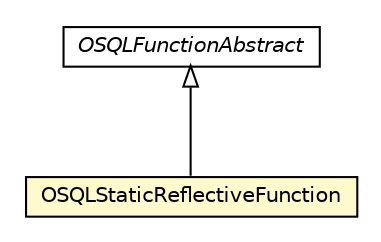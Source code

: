 #!/usr/local/bin/dot
#
# Class diagram 
# Generated by UMLGraph version R5_6-24-gf6e263 (http://www.umlgraph.org/)
#

digraph G {
	edge [fontname="Helvetica",fontsize=10,labelfontname="Helvetica",labelfontsize=10];
	node [fontname="Helvetica",fontsize=10,shape=plaintext];
	nodesep=0.25;
	ranksep=0.5;
	// com.orientechnologies.orient.core.sql.functions.OSQLFunctionAbstract
	c6404492 [label=<<table title="com.orientechnologies.orient.core.sql.functions.OSQLFunctionAbstract" border="0" cellborder="1" cellspacing="0" cellpadding="2" port="p" href="../OSQLFunctionAbstract.html">
		<tr><td><table border="0" cellspacing="0" cellpadding="1">
<tr><td align="center" balign="center"><font face="Helvetica-Oblique"> OSQLFunctionAbstract </font></td></tr>
		</table></td></tr>
		</table>>, URL="../OSQLFunctionAbstract.html", fontname="Helvetica", fontcolor="black", fontsize=10.0];
	// com.orientechnologies.orient.core.sql.functions.misc.OSQLStaticReflectiveFunction
	c6404507 [label=<<table title="com.orientechnologies.orient.core.sql.functions.misc.OSQLStaticReflectiveFunction" border="0" cellborder="1" cellspacing="0" cellpadding="2" port="p" bgcolor="lemonChiffon" href="./OSQLStaticReflectiveFunction.html">
		<tr><td><table border="0" cellspacing="0" cellpadding="1">
<tr><td align="center" balign="center"> OSQLStaticReflectiveFunction </td></tr>
		</table></td></tr>
		</table>>, URL="./OSQLStaticReflectiveFunction.html", fontname="Helvetica", fontcolor="black", fontsize=10.0];
	//com.orientechnologies.orient.core.sql.functions.misc.OSQLStaticReflectiveFunction extends com.orientechnologies.orient.core.sql.functions.OSQLFunctionAbstract
	c6404492:p -> c6404507:p [dir=back,arrowtail=empty];
}

